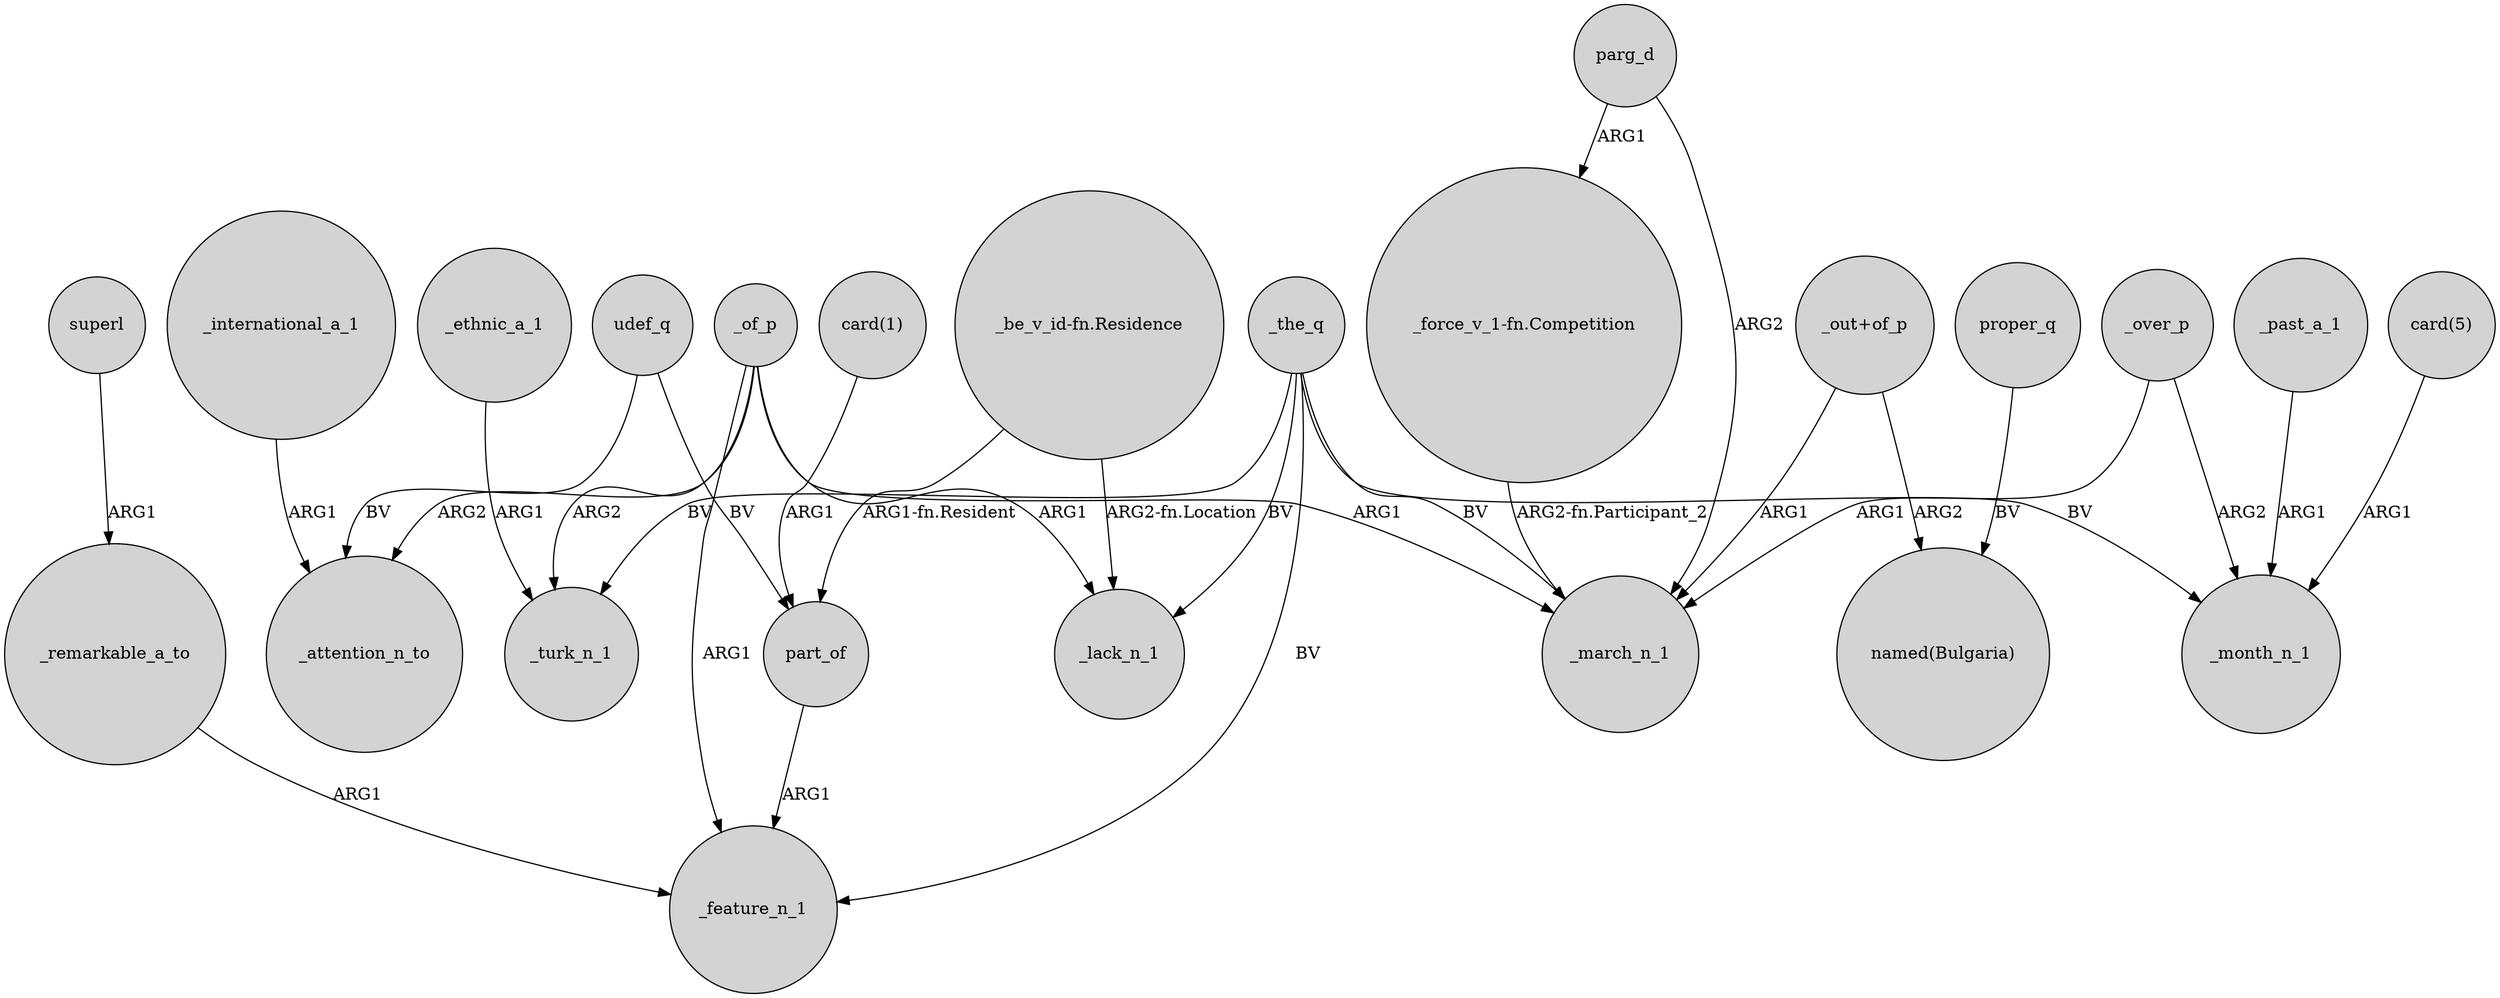 digraph {
	node [shape=circle style=filled]
	_the_q -> _turk_n_1 [label=BV]
	_of_p -> _feature_n_1 [label=ARG1]
	_the_q -> _lack_n_1 [label=BV]
	_remarkable_a_to -> _feature_n_1 [label=ARG1]
	"card(5)" -> _month_n_1 [label=ARG1]
	"_out+of_p" -> _march_n_1 [label=ARG1]
	proper_q -> "named(Bulgaria)" [label=BV]
	udef_q -> part_of [label=BV]
	_of_p -> _turk_n_1 [label=ARG2]
	_the_q -> _month_n_1 [label=BV]
	udef_q -> _attention_n_to [label=BV]
	_ethnic_a_1 -> _turk_n_1 [label=ARG1]
	_of_p -> _march_n_1 [label=ARG1]
	_past_a_1 -> _month_n_1 [label=ARG1]
	_of_p -> _lack_n_1 [label=ARG1]
	"card(1)" -> part_of [label=ARG1]
	"_out+of_p" -> "named(Bulgaria)" [label=ARG2]
	"_be_v_id-fn.Residence" -> _lack_n_1 [label="ARG2-fn.Location"]
	_over_p -> _march_n_1 [label=ARG1]
	"_be_v_id-fn.Residence" -> part_of [label="ARG1-fn.Resident"]
	_over_p -> _month_n_1 [label=ARG2]
	superl -> _remarkable_a_to [label=ARG1]
	"_force_v_1-fn.Competition" -> _march_n_1 [label="ARG2-fn.Participant_2"]
	parg_d -> _march_n_1 [label=ARG2]
	part_of -> _feature_n_1 [label=ARG1]
	_the_q -> _march_n_1 [label=BV]
	_the_q -> _feature_n_1 [label=BV]
	parg_d -> "_force_v_1-fn.Competition" [label=ARG1]
	_of_p -> _attention_n_to [label=ARG2]
	_international_a_1 -> _attention_n_to [label=ARG1]
}
